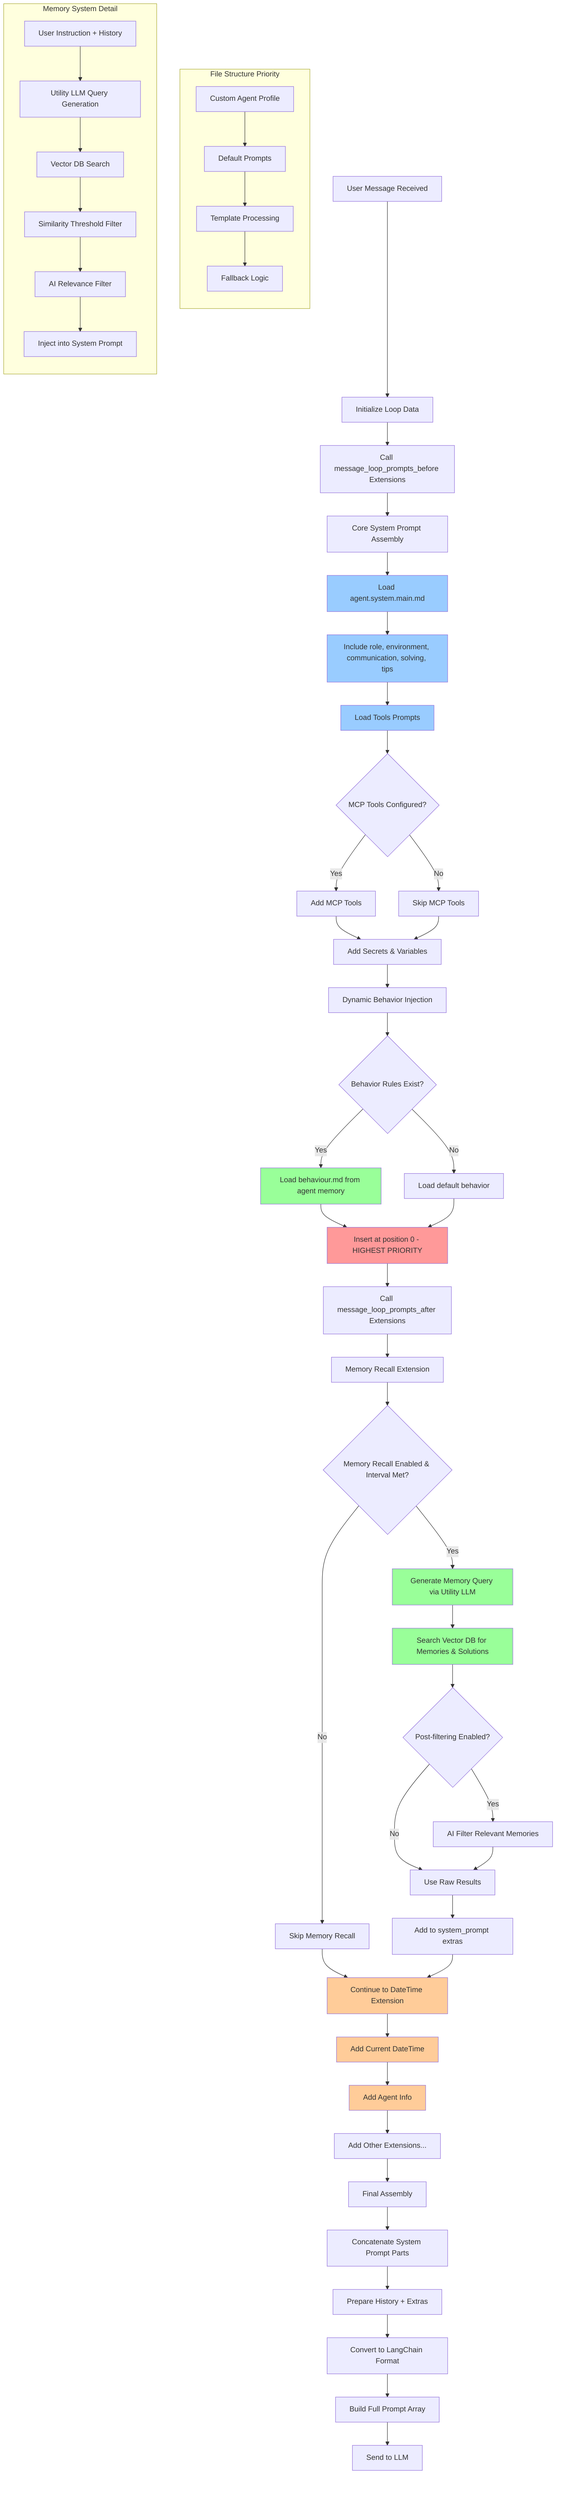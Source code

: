flowchart TD
    A[User Message Received] --> B[Initialize Loop Data]
    B --> C[Call message_loop_prompts_before Extensions]
    
    C --> D[Core System Prompt Assembly]
    D --> D1[Load agent.system.main.md]
    D1 --> D2[Include role, environment, communication, solving, tips]
    D2 --> D3[Load Tools Prompts]
    D3 --> D4{MCP Tools Configured?}
    D4 -->|Yes| D5[Add MCP Tools]
    D4 -->|No| D6[Skip MCP Tools]
    D5 --> D7[Add Secrets & Variables]
    D6 --> D7
    
    D7 --> E[Dynamic Behavior Injection]
    E --> E1{Behavior Rules Exist?}
    E1 -->|Yes| E2[Load behaviour.md from agent memory]
    E1 -->|No| E3[Load default behavior]
    E2 --> E4[Insert at position 0 - HIGHEST PRIORITY]
    E3 --> E4
    
    E4 --> F[Call message_loop_prompts_after Extensions]
    F --> F1[Memory Recall Extension]
    F1 --> F2{Memory Recall Enabled & Interval Met?}
    F2 -->|Yes| F3[Generate Memory Query via Utility LLM]
    F2 -->|No| F7[Skip Memory Recall]
    F3 --> F4[Search Vector DB for Memories & Solutions]
    F4 --> F5{Post-filtering Enabled?}
    F5 -->|Yes| F6[AI Filter Relevant Memories]
    F5 -->|No| F8[Use Raw Results]
    F6 --> F8
    F8 --> F9[Add to system_prompt extras]
    F7 --> F10[Continue to DateTime Extension]
    F9 --> F10
    
    F10 --> F11[Add Current DateTime]
    F11 --> F12[Add Agent Info]
    F12 --> F13[Add Other Extensions...]
    
    F13 --> G[Final Assembly]
    G --> G1[Concatenate System Prompt Parts]
    G1 --> G2[Prepare History + Extras]
    G2 --> G3[Convert to LangChain Format]
    G3 --> G4[Build Full Prompt Array]
    
    G4 --> H[Send to LLM]
    
    %% Styling
    classDef priority fill:#ff9999
    classDef core fill:#99ccff
    classDef dynamic fill:#99ff99
    classDef extensions fill:#ffcc99
    
    class E4 priority
    class D1,D2,D3 core
    class E2,F3,F4 dynamic
    class F10,F11,F12 extensions

    %% File Structure Subgraph
    subgraph Files["File Structure Priority"]
        direction TB
        P1[Custom Agent Profile] --> P2[Default Prompts]
        P2 --> P3[Template Processing]
        P3 --> P4[Fallback Logic]
    end
    
    %% Memory System Subgraph  
    subgraph Memory["Memory System Detail"]
        direction TB
        M1[User Instruction + History] --> M2[Utility LLM Query Generation]
        M2 --> M3[Vector DB Search]
        M3 --> M4[Similarity Threshold Filter]
        M4 --> M5[AI Relevance Filter]
        M5 --> M6[Inject into System Prompt]
    end